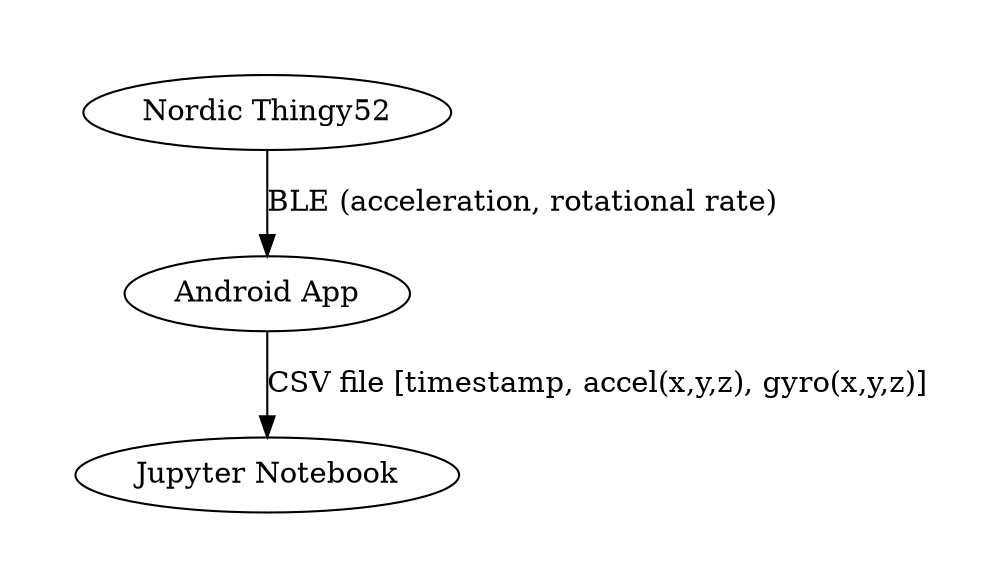 digraph G {
pad=0.5
A [label="Nordic Thingy52"]
B [label="Android App"]
C [label="Jupyter Notebook"]



A -> B [label="BLE (acceleration, rotational rate)"]
B -> C  [label="CSV file [timestamp, accel(x,y,z), gyro(x,y,z)]"]

}